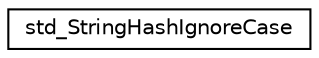 digraph "Graphical Class Hierarchy"
{
  edge [fontname="Helvetica",fontsize="10",labelfontname="Helvetica",labelfontsize="10"];
  node [fontname="Helvetica",fontsize="10",shape=record];
  rankdir="LR";
  Node0 [label="std_StringHashIgnoreCase",height=0.2,width=0.4,color="black", fillcolor="white", style="filled",URL="$structaworx_1_1lib_1_1strings_1_1util_1_1std__StringHashIgnoreCase.html"];
}

